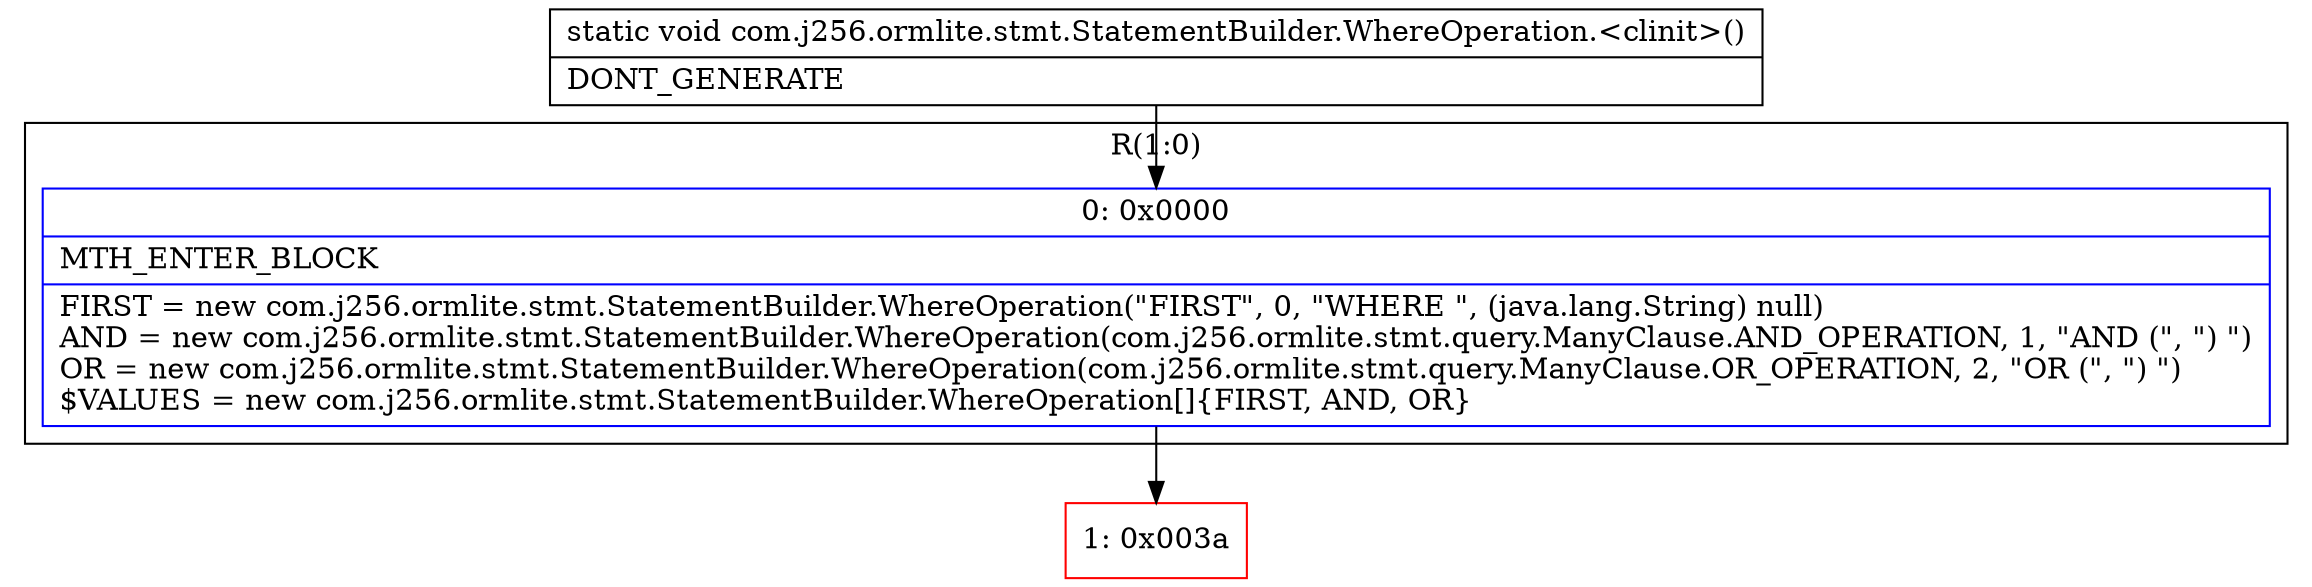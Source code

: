 digraph "CFG forcom.j256.ormlite.stmt.StatementBuilder.WhereOperation.\<clinit\>()V" {
subgraph cluster_Region_718272293 {
label = "R(1:0)";
node [shape=record,color=blue];
Node_0 [shape=record,label="{0\:\ 0x0000|MTH_ENTER_BLOCK\l|FIRST = new com.j256.ormlite.stmt.StatementBuilder.WhereOperation(\"FIRST\", 0, \"WHERE \", (java.lang.String) null)\lAND = new com.j256.ormlite.stmt.StatementBuilder.WhereOperation(com.j256.ormlite.stmt.query.ManyClause.AND_OPERATION, 1, \"AND (\", \") \")\lOR = new com.j256.ormlite.stmt.StatementBuilder.WhereOperation(com.j256.ormlite.stmt.query.ManyClause.OR_OPERATION, 2, \"OR (\", \") \")\l$VALUES = new com.j256.ormlite.stmt.StatementBuilder.WhereOperation[]\{FIRST, AND, OR\}\l}"];
}
Node_1 [shape=record,color=red,label="{1\:\ 0x003a}"];
MethodNode[shape=record,label="{static void com.j256.ormlite.stmt.StatementBuilder.WhereOperation.\<clinit\>()  | DONT_GENERATE\l}"];
MethodNode -> Node_0;
Node_0 -> Node_1;
}

